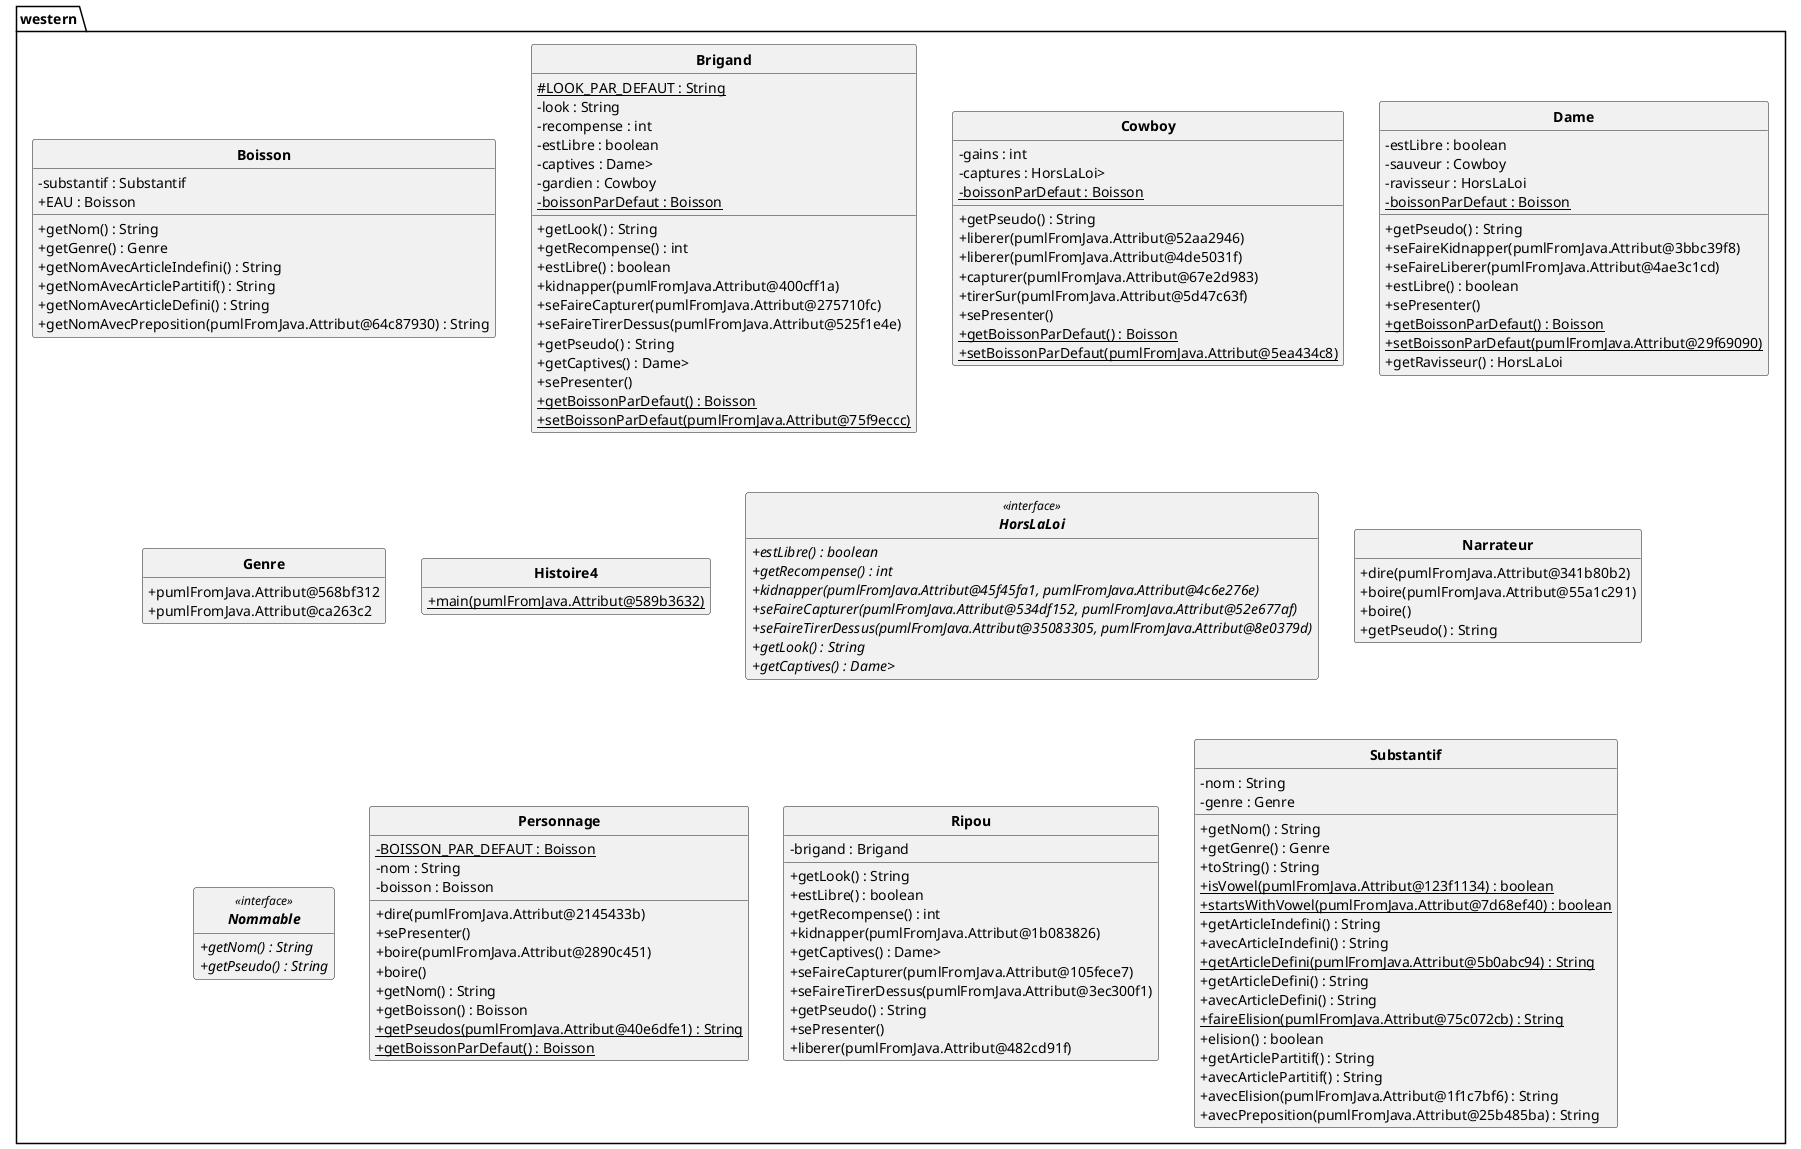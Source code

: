@startuml
'https://plantuml.com/class-diagram
skinparam style strictuml
skinparam classAttributeIconSize 0
skinparam classFontStyle Bold

hide empty members

package western{
class Boisson{
- substantif : Substantif
+ EAU : Boisson
+ getNom() : String
+ getGenre() : Genre
+ getNomAvecArticleIndefini() : String
+ getNomAvecArticlePartitif() : String
+ getNomAvecArticleDefini() : String
+ getNomAvecPreposition(pumlFromJava.Attribut@64c87930) : String
}

class Brigand{
# LOOK_PAR_DEFAUT : String {static}
- look : String
- recompense : int
- estLibre : boolean
- captives : Dame>
- gardien : Cowboy
- boissonParDefaut : Boisson {static}
+ getLook() : String
+ getRecompense() : int
+ estLibre() : boolean
+ kidnapper(pumlFromJava.Attribut@400cff1a)
+ seFaireCapturer(pumlFromJava.Attribut@275710fc)
+ seFaireTirerDessus(pumlFromJava.Attribut@525f1e4e)
+ getPseudo() : String
+ getCaptives() : Dame>
+ sePresenter()
+ getBoissonParDefaut() {static} : Boisson
+ setBoissonParDefaut(pumlFromJava.Attribut@75f9eccc) {static}
}

class Cowboy{
- gains : int
- captures : HorsLaLoi>
- boissonParDefaut : Boisson {static}
+ getPseudo() : String
+ liberer(pumlFromJava.Attribut@52aa2946)
+ liberer(pumlFromJava.Attribut@4de5031f)
+ capturer(pumlFromJava.Attribut@67e2d983)
+ tirerSur(pumlFromJava.Attribut@5d47c63f)
+ sePresenter()
+ getBoissonParDefaut() {static} : Boisson
+ setBoissonParDefaut(pumlFromJava.Attribut@5ea434c8) {static}
}

class Dame{
- estLibre : boolean
- sauveur : Cowboy
- ravisseur : HorsLaLoi
- boissonParDefaut : Boisson {static}
+ getPseudo() : String
+ seFaireKidnapper(pumlFromJava.Attribut@3bbc39f8)
+ seFaireLiberer(pumlFromJava.Attribut@4ae3c1cd)
+ estLibre() : boolean
+ sePresenter()
+ getBoissonParDefaut() {static} : Boisson
+ setBoissonParDefaut(pumlFromJava.Attribut@29f69090) {static}
+ getRavisseur() : HorsLaLoi
}

class Genre{
+ pumlFromJava.Attribut@568bf312
+ pumlFromJava.Attribut@ca263c2
}

class Histoire4{
+ main(pumlFromJava.Attribut@589b3632) {static}
}

interface HorsLaLoi<<interface>>{
+ estLibre() {abstract} : boolean
+ getRecompense() {abstract} : int
+ kidnapper(pumlFromJava.Attribut@45f45fa1, pumlFromJava.Attribut@4c6e276e) {abstract}
+ seFaireCapturer(pumlFromJava.Attribut@534df152, pumlFromJava.Attribut@52e677af) {abstract}
+ seFaireTirerDessus(pumlFromJava.Attribut@35083305, pumlFromJava.Attribut@8e0379d) {abstract}
+ getLook() {abstract} : String
+ getCaptives() {abstract} : Dame>
}

class Narrateur{
+ dire(pumlFromJava.Attribut@341b80b2)
+ boire(pumlFromJava.Attribut@55a1c291)
+ boire()
+ getPseudo() : String
}

interface Nommable<<interface>>{
+ getNom() {abstract} : String
+ getPseudo() {abstract} : String
}

class Personnage{
- BOISSON_PAR_DEFAUT : Boisson {static}
- nom : String
- boisson : Boisson
+ dire(pumlFromJava.Attribut@2145433b)
+ sePresenter()
+ boire(pumlFromJava.Attribut@2890c451)
+ boire()
+ getNom() : String
+ getBoisson() : Boisson
+ getPseudos(pumlFromJava.Attribut@40e6dfe1) {static} : String
+ getBoissonParDefaut() {static} : Boisson
}

class Ripou{
- brigand : Brigand
+ getLook() : String
+ estLibre() : boolean
+ getRecompense() : int
+ kidnapper(pumlFromJava.Attribut@1b083826)
+ getCaptives() : Dame>
+ seFaireCapturer(pumlFromJava.Attribut@105fece7)
+ seFaireTirerDessus(pumlFromJava.Attribut@3ec300f1)
+ getPseudo() : String
+ sePresenter()
+ liberer(pumlFromJava.Attribut@482cd91f)
}

class Substantif{
- nom : String
- genre : Genre
+ getNom() : String
+ getGenre() : Genre
+ toString() : String
+ isVowel(pumlFromJava.Attribut@123f1134) {static} : boolean
+ startsWithVowel(pumlFromJava.Attribut@7d68ef40) {static} : boolean
+ getArticleIndefini() : String
+ avecArticleIndefini() : String
+ getArticleDefini(pumlFromJava.Attribut@5b0abc94) {static} : String
+ getArticleDefini() : String
+ avecArticleDefini() : String
+ faireElision(pumlFromJava.Attribut@75c072cb) {static} : String
+ elision() : boolean
+ getArticlePartitif() : String
+ avecArticlePartitif() : String
+ avecElision(pumlFromJava.Attribut@1f1c7bf6) : String
+ avecPreposition(pumlFromJava.Attribut@25b485ba) : String
}


}
@enduml